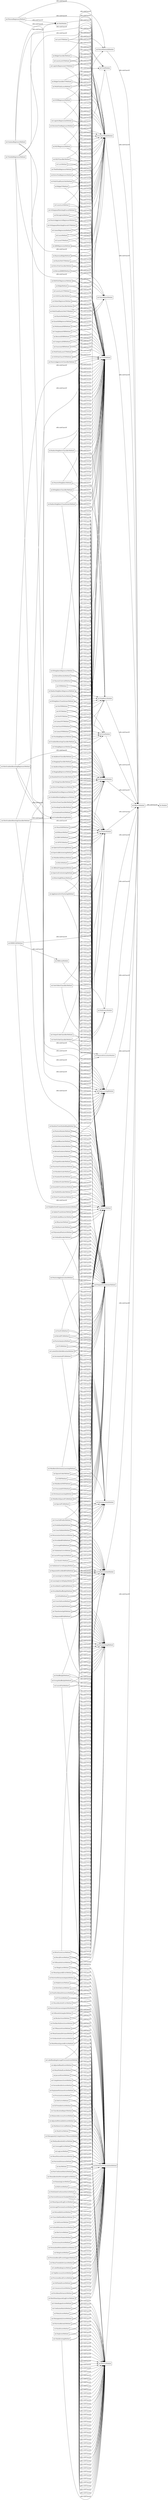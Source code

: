 digraph ar2dtool_diagram { 
rankdir=LR;
size="1000"
node [shape = rectangle, color="black"]; "ml:GroupKFoldMethod" "ml:LarsCVMethod" "ml:MultinomialNBMethod" "ml:PCAMethod" "ml:RandomTreesEmbeddingMethod" "ml:MLPClassifierMethod" "ml:DictionaryLearningMethod" "ml:OPTICSMethod" "ml:GammaRegressorMethod" "ml:RidgeClassifierMethod" "ml:LabelBinarizerMethod" "ml:SVRMethod" "ml:RootMeanSquaredErrorMethod" "ml:AucMethod" "ml:GradientBoostingModule" "ml:CheckScoringMethod" "ml:KBinsDiscretizerMethod" "ml:LabelRankingAveragePrecisionScoreMethod" "ml:KernelCentererMethod" "ml:ConfusionMatrixMethod" "ml:D2TweedieScoreMethod" "ml:LinearSVCMethod" "ml:NaiveBayesModule" "ml:ExtraTreeRegressorMethod" "ml:ClassificationReportMethod" "ml:PermutationTestScoreMethod" "ml:AccuracyScoreMethod" "ml:SpectralClusteringMethod" "ml:LassoLarsICMethod" "ml:TopKAccuracyScoreMethod" "ml:NanEuclideanDistancesMethod" "ml:BirchMethod" "ml:LogisticRegressionCVMethod" "ml:RidgeClassifierCVMethod" "ml:HdbscanModule" "ml:LinearModelModule" "ml:ValidationCurveDisplayMethod" "ml:MeanAbsoluteErrorMethod" "ml:MultiTaskLassoMethod" "ml:ComplementNBMethod" "ml:SGDRegressorMethod" "ml:VotingClassifierMethod" "ml:RepeatedStratifiedKFoldMethod" "ml:MeanSquaredLogErrorMethod" "ml:GlmModule" "ml:F1ScoreMethod" "ml:AdjustedMutualInfoScoreMethod" "ml:NormalizerMethod" "ml:GradientBoostingClassifierMethod" "ml:LogisticRegressionMethod" "ml:HammingLossMethod" "ml:ConsensusScoreMethod" "ml:LarsMethod" "ml:GradientBoostingRegressorMethod" "ml:FeatureExtractionModule" "ml:EnsembleModule" "ml:ExtraTreeClassifierMethod" "ml:TheilSenRegressorMethod" "ml:MultiTaskElasticNetMethod" "ml:RecallScoreMethod" "ml:KernelDensityMethod" "ml:DBSCANMethod" "ml:JaccardScoreMethod" "ml:NearestCentroidMethod" "ml:DecisionTreeClassifierMethod" "ml:SpectralBiclusteringMethod" "ml:RidgeCVMethod" "ml:ExplainedVarianceScoreMethod" "ml:KNeighborsTransformerMethod" "ml:RandScoreMethod" "ml:MLPRegressorMethod" "ml:LocalOutlierFactorMethod" "ml:NearestNeighborsMethod" "ml:TargetEncoderMethod" "ml:ClassLikelihoodRatiosMethod" "ml:R2ScoreMethod" "ml:BaggingClassifierMethod" "ml:RadiusNeighborsTransformerMethod" "ml:NuSVCMethod" "ml:BernoulliNBMethod" "ml:LassoLarsMethod" "ml:PreprocessingModule" "ml:AffinityPropagationMethod" "ml:ClusterModule" "ml:PairwiseKernelsMethod" "ml:FunctionTransformerMethod" "ml:DecisionTreeRegressorMethod" "ml:RandomForestRegressorMethod" "ml:ExtraTreesClassifierMethod" "ml:MaxAbsScalerMethod" "ml:OrthogonalMatchingPursuitMethod" "ml:IsolationForestMethod" "ml:MiniBatchSparsePCAMethod" "ml:MiniBatchDictionaryLearningMethod" "ml:TrainTestSplitMethod" "ml:PerceptronMethod" "ml:PassiveAggressiveRegressorMethod" "ml:SklearnModule" "ml:SpectralCoclusteringMethod" "ml:StandardScalerMethod" "ml:VMeasureScoreMethod" "ml:OrthogonalMatchingPursuitCVMethod" "ml:NuSVRMethod" "ml:SilhouetteSamplesMethod" "ml:LinearRegressionMethod" "ml:StackingRegressorMethod" "ml:TruncatedSVDMethod" "ml:RadiusNeighborsClassifierMethod" "ml:OneVsRestClassifierMethod" "ml:KNeighborsClassifierMethod" "ml:MultilabelConfusionMatrixMethod" "ml:ExtraTreesRegressorMethod" "ml:LassoMethod" "ml:KNeighborsRegressorMethod" "ml:VotingRegressorMethod" "ml:LassoCVMethod" "ml:BaggingRegressorMethod" "ml:SVCMethod" "ml:NeighborsModule" "ml:NeuralNetworkModule" "ml:MeanGammaDevianceMethod" "ml:BalancedAccuracyScoreMethod" "ml:CrossValScoreMethod" "ml:PredefinedSplitMethod" "ml:MiniBatchKMeansMethod" "ml:ModelSelectionModule" "ml:DaviesBouldinScoreMethod" "ml:ShuffleSplitMethod" "ml:ARDRegressionMethod" "ml:KFoldMethod" "ml:BayesianRidgeMethod" "ml:FeatureHasherMethod" "ml:TweedieRegressorMethod" "ml:PairwiseDistancesMethod" "ml:GetScorerMethod" "ml:PrecisionRecallCurveMethod" "ml:RobustScalerMethod" "ml:HomogeneityScoreMethod" "ml:BrierScoreLossMethod" "ml:HistGradientBoostingClassifierMethod" "ml:HistGradientBoostingRegressorMethod" "ml:MiniBatchNMFMethod" "ml:RadiusNeighborsRegressorMethod" "ml:MeanShiftMethod" "ml:IncrementalPCAMethod" "ml:CrossValPredictMethod" "ml:MatthewsCorrcoefMethod" "ml:OutputCodeClassifierMethod" "ml:KernelPCAMethod" "ml:CalinskiHarabaszScoreMethod" "ml:MakeScorerMethod" "ml:CategoricalNBMethod" "ml:ElasticNetCVMethod" "ml:RocAucScoreMethod" "ml:QuantileTransformerMethod" "ml:PrecisionScoreMethod" "ml:BisectingKMeansMethod" "ml:HingeLossMethod" "ml:FowlkesMallowsScoreMethod" "ml:DetCurveMethod" "ml:GetScorerNamesMethod" "ml:CohenKappaScoreMethod" "ml:OneHotEncoderMethod" "ml:StratifiedShuffleSplitMethod" "ml:TreeModule" "ml:PairwiseDistancesArgminMinMethod" "ml:SparsePCAMethod" "ml:NormalizedMutualInfoScoreMethod" "ml:CrossValidateMethod" "ml:CoverageErrorMethod" "ml:SvmModule" "ml:PowerTransformerMethod" "ml:SplineTransformerMethod" "ml:PairConfusionMatrixMethod" "ml:StratifiedGroupKFoldMethod" "ml:MeanSquaredErrorMethod" "ml:LearningCurveMethod" "ml:MutualInfoScoreMethod" "ml:GroupShuffleSplitMethod" "ml:SilhouetteScoreMethod" "ml:DictVectorizerMethod" "ml:RepeatedKFoldMethod" "ml:MultiLabelBinarizerMethod" "ml:LeavePGroupsOutMethod" "ml:HomogeneityCompletenessVMeasureMethod" "ml:RocCurveMethod" "ml:RANSACRegressorMethod" "ml:MeanAbsolutePercentageErrorMethod" "ml:LinearSVRMethod" "ml:AdaBoostClassifierMethod" "ml:NdcgScoreMethod" "ml:RidgeMethod" "ml:LassoLarsCVMethod" "ml:NMFMethod" "ml:StackingClassifierMethod" "ml:PoissonRegressorMethod" "ml:GaussianNBMethod" "ml:KMeansMethod" "ml:D2AbsoluteErrorScoreMethod" "ml:StratifiedKFoldMethod" "ml:SGDClassifierMethod" "ml:PrecisionRecallFscoreSupportMethod" "ml:BinarizerMethod" "ml:HuberRegressorMethod" "ml:MaxErrorMethod" "ml:ZeroOneLossMethod" "ml:PairwiseDistancesChunkedMethod" "ml:MinMaxScalerMethod" "ml:LearningCurveDisplayMethod" "ml:PairwiseDistancesArgminMethod" "ml:MetricsModule" "ml:CompletenessScoreMethod" "ml:AgglomerativeClusteringMethod" "ml:LabelRankingLossMethod" "ml:MultiTaskElasticNetCVMethod" "ml:LeavePOutMethod" "ml:LogLossMethod" "ml:AdjustedRandScoreMethod" "ml:OneVsOneClassifierMethod" "ml:MeanPoissonDevianceMethod" "ml:OneClassSVMMethod" "ml:RootMeanSquaredLogErrorMethod" "ml:MeanTweedieDevianceMethod" "ml:PolynomialFeaturesMethod" "ml:D2PinballScoreMethod" "ml:FbetaScoreMethod" "ml:ElasticNetMethod" "ml:RandomForestClassifierMethod" "ml:SparseCoderMethod" "ml:QuantileRegressorMethod" "ml:HDBSCANMethod" "ml:FastICAMethod" "ml:AdaBoostRegressorMethod" "ml:NeighborhoodComponentsAnalysisMethod" "ml:FeatureAgglomerationMethod" "ml:LatentDirichletAllocationMethod" "ml:DcgScoreMethod" "ml:EuclideanDistancesMethod" "ml:AveragePrecisionScoreMethod" "ml:TimeSeriesSplitMethod" "ml:OrdinalEncoderMethod" "ml:ValidationCurveMethod" "ml:MedianAbsoluteErrorMethod" "ml:MultiTaskLassoCVMethod" "ml:CheckCvMethod" "ml:DecompositionModule" "ml:MeanPinballLossMethod" "ml:SGDOneClassSVMMethod" "ml:FactorAnalysisMethod" "ml:MulticlassModule" "ml:BernoulliRBMMethod" "ml:PassiveAggressiveClassifierMethod" ; /*classes style*/
	"ml:KNeighborsClassifierMethod" -> "ml:TrainMethod" [ label = "rdfs:subClassOf" ];
	"ml:KNeighborsClassifierMethod" -> "ml:NeighborsModule" [ label = "rdfs:subClassOf" ];
	"ml:KNeighborsClassifierMethod" -> "ds:AtomicMethod" [ label = "rdfs:subClassOf" ];
	"ml:ClassLikelihoodRatiosMethod" -> "ml:PerformanceCalculationMethod" [ label = "rdfs:subClassOf" ];
	"ml:ClassLikelihoodRatiosMethod" -> "ml:MetricsModule" [ label = "rdfs:subClassOf" ];
	"ml:ClassLikelihoodRatiosMethod" -> "ds:AtomicMethod" [ label = "rdfs:subClassOf" ];
	"ml:RandomForestClassifierMethod" -> "ml:TrainMethod" [ label = "rdfs:subClassOf" ];
	"ml:RandomForestClassifierMethod" -> "ml:EnsembleModule" [ label = "rdfs:subClassOf" ];
	"ml:RandomForestClassifierMethod" -> "ds:AtomicMethod" [ label = "rdfs:subClassOf" ];
	"ml:StandardScalerMethod" -> "ml:PreprocessingModule" [ label = "rdfs:subClassOf" ];
	"ml:StandardScalerMethod" -> "ml:PrepareTransformerMethod" [ label = "rdfs:subClassOf" ];
	"ml:StandardScalerMethod" -> "ds:AtomicMethod" [ label = "rdfs:subClassOf" ];
	"ml:BinarizerMethod" -> "ml:PreprocessingModule" [ label = "rdfs:subClassOf" ];
	"ml:BinarizerMethod" -> "ml:PrepareTransformerMethod" [ label = "rdfs:subClassOf" ];
	"ml:BinarizerMethod" -> "ds:AtomicMethod" [ label = "rdfs:subClassOf" ];
	"ml:KMeansMethod" -> "ml:TrainMethod" [ label = "rdfs:subClassOf" ];
	"ml:KMeansMethod" -> "ml:ClusterModule" [ label = "rdfs:subClassOf" ];
	"ml:KMeansMethod" -> "ds:AtomicMethod" [ label = "rdfs:subClassOf" ];
	"ml:ClusterModule" -> "ml:SklearnModule" [ label = "rdfs:subClassOf" ];
	"ml:KernelDensityMethod" -> "ml:TrainMethod" [ label = "rdfs:subClassOf" ];
	"ml:KernelDensityMethod" -> "ml:NeighborsModule" [ label = "rdfs:subClassOf" ];
	"ml:KernelDensityMethod" -> "ds:AtomicMethod" [ label = "rdfs:subClassOf" ];
	"ml:NearestNeighborsMethod" -> "ml:TrainMethod" [ label = "rdfs:subClassOf" ];
	"ml:NearestNeighborsMethod" -> "ml:NeighborsModule" [ label = "rdfs:subClassOf" ];
	"ml:NearestNeighborsMethod" -> "ds:AtomicMethod" [ label = "rdfs:subClassOf" ];
	"ml:BisectingKMeansMethod" -> "ml:TrainMethod" [ label = "rdfs:subClassOf" ];
	"ml:BisectingKMeansMethod" -> "ml:ClusterModule" [ label = "rdfs:subClassOf" ];
	"ml:BisectingKMeansMethod" -> "ds:AtomicMethod" [ label = "rdfs:subClassOf" ];
	"ml:CrossValPredictMethod" -> "ml:ModelSelectionModule" [ label = "rdfs:subClassOf" ];
	"ml:CrossValPredictMethod" -> "ml:DataSplittingMethod" [ label = "rdfs:subClassOf" ];
	"ml:CrossValPredictMethod" -> "ds:AtomicMethod" [ label = "rdfs:subClassOf" ];
	"ml:LogLossMethod" -> "ml:PerformanceCalculationMethod" [ label = "rdfs:subClassOf" ];
	"ml:LogLossMethod" -> "ml:MetricsModule" [ label = "rdfs:subClassOf" ];
	"ml:LogLossMethod" -> "ds:AtomicMethod" [ label = "rdfs:subClassOf" ];
	"ml:RidgeCVMethod" -> "ml:TrainMethod" [ label = "rdfs:subClassOf" ];
	"ml:RidgeCVMethod" -> "ml:LinearModelModule" [ label = "rdfs:subClassOf" ];
	"ml:RidgeCVMethod" -> "ds:AtomicMethod" [ label = "rdfs:subClassOf" ];
	"ml:FbetaScoreMethod" -> "ml:PerformanceCalculationMethod" [ label = "rdfs:subClassOf" ];
	"ml:FbetaScoreMethod" -> "ml:MetricsModule" [ label = "rdfs:subClassOf" ];
	"ml:FbetaScoreMethod" -> "ds:AtomicMethod" [ label = "rdfs:subClassOf" ];
	"ml:MLPRegressorMethod" -> "ml:TrainMethod" [ label = "rdfs:subClassOf" ];
	"ml:MLPRegressorMethod" -> "ml:NeuralNetworkModule" [ label = "rdfs:subClassOf" ];
	"ml:MLPRegressorMethod" -> "ds:AtomicMethod" [ label = "rdfs:subClassOf" ];
	"ml:PredefinedSplitMethod" -> "ml:ModelSelectionModule" [ label = "rdfs:subClassOf" ];
	"ml:PredefinedSplitMethod" -> "ml:DataSplittingMethod" [ label = "rdfs:subClassOf" ];
	"ml:PredefinedSplitMethod" -> "ds:AtomicMethod" [ label = "rdfs:subClassOf" ];
	"ml:MultiTaskLassoMethod" -> "ml:TrainMethod" [ label = "rdfs:subClassOf" ];
	"ml:MultiTaskLassoMethod" -> "ml:LinearModelModule" [ label = "rdfs:subClassOf" ];
	"ml:MultiTaskLassoMethod" -> "ds:AtomicMethod" [ label = "rdfs:subClassOf" ];
	"ml:MedianAbsoluteErrorMethod" -> "ml:PerformanceCalculationMethod" [ label = "rdfs:subClassOf" ];
	"ml:MedianAbsoluteErrorMethod" -> "ml:MetricsModule" [ label = "rdfs:subClassOf" ];
	"ml:MedianAbsoluteErrorMethod" -> "ds:AtomicMethod" [ label = "rdfs:subClassOf" ];
	"ml:FactorAnalysisMethod" -> "ml:PrepareTransformerMethod" [ label = "rdfs:subClassOf" ];
	"ml:FactorAnalysisMethod" -> "ml:DecompositionModule" [ label = "rdfs:subClassOf" ];
	"ml:FactorAnalysisMethod" -> "ds:AtomicMethod" [ label = "rdfs:subClassOf" ];
	"ml:D2PinballScoreMethod" -> "ml:PerformanceCalculationMethod" [ label = "rdfs:subClassOf" ];
	"ml:D2PinballScoreMethod" -> "ml:MetricsModule" [ label = "rdfs:subClassOf" ];
	"ml:D2PinballScoreMethod" -> "ds:AtomicMethod" [ label = "rdfs:subClassOf" ];
	"ml:NuSVRMethod" -> "ml:TrainMethod" [ label = "rdfs:subClassOf" ];
	"ml:NuSVRMethod" -> "ml:SvmModule" [ label = "rdfs:subClassOf" ];
	"ml:NuSVRMethod" -> "ds:AtomicMethod" [ label = "rdfs:subClassOf" ];
	"ml:StratifiedGroupKFoldMethod" -> "ml:ModelSelectionModule" [ label = "rdfs:subClassOf" ];
	"ml:StratifiedGroupKFoldMethod" -> "ml:DataSplittingMethod" [ label = "rdfs:subClassOf" ];
	"ml:StratifiedGroupKFoldMethod" -> "ds:AtomicMethod" [ label = "rdfs:subClassOf" ];
	"ml:SVCMethod" -> "ml:TrainMethod" [ label = "rdfs:subClassOf" ];
	"ml:SVCMethod" -> "ml:SvmModule" [ label = "rdfs:subClassOf" ];
	"ml:SVCMethod" -> "ds:AtomicMethod" [ label = "rdfs:subClassOf" ];
	"ml:PrecisionRecallFscoreSupportMethod" -> "ml:PerformanceCalculationMethod" [ label = "rdfs:subClassOf" ];
	"ml:PrecisionRecallFscoreSupportMethod" -> "ml:MetricsModule" [ label = "rdfs:subClassOf" ];
	"ml:PrecisionRecallFscoreSupportMethod" -> "ds:AtomicMethod" [ label = "rdfs:subClassOf" ];
	"ml:TopKAccuracyScoreMethod" -> "ml:PerformanceCalculationMethod" [ label = "rdfs:subClassOf" ];
	"ml:TopKAccuracyScoreMethod" -> "ml:MetricsModule" [ label = "rdfs:subClassOf" ];
	"ml:TopKAccuracyScoreMethod" -> "ds:AtomicMethod" [ label = "rdfs:subClassOf" ];
	"ml:StratifiedKFoldMethod" -> "ml:ModelSelectionModule" [ label = "rdfs:subClassOf" ];
	"ml:StratifiedKFoldMethod" -> "ml:DataSplittingMethod" [ label = "rdfs:subClassOf" ];
	"ml:StratifiedKFoldMethod" -> "ds:AtomicMethod" [ label = "rdfs:subClassOf" ];
	"ml:HistGradientBoostingClassifierMethod" -> "ml:TrainMethod" [ label = "rdfs:subClassOf" ];
	"ml:HistGradientBoostingClassifierMethod" -> "ml:GradientBoostingModule" [ label = "rdfs:subClassOf" ];
	"ml:HistGradientBoostingClassifierMethod" -> "ml:EnsembleModule" [ label = "rdfs:subClassOf" ];
	"ml:HistGradientBoostingClassifierMethod" -> "ds:AtomicMethod" [ label = "rdfs:subClassOf" ];
	"ml:LabelBinarizerMethod" -> "ml:PreprocessingModule" [ label = "rdfs:subClassOf" ];
	"ml:LabelBinarizerMethod" -> "ml:PrepareTransformerMethod" [ label = "rdfs:subClassOf" ];
	"ml:LabelBinarizerMethod" -> "ds:AtomicMethod" [ label = "rdfs:subClassOf" ];
	"ml:LassoLarsICMethod" -> "ml:TrainMethod" [ label = "rdfs:subClassOf" ];
	"ml:LassoLarsICMethod" -> "ml:LinearModelModule" [ label = "rdfs:subClassOf" ];
	"ml:LassoLarsICMethod" -> "ds:AtomicMethod" [ label = "rdfs:subClassOf" ];
	"ml:PairwiseDistancesChunkedMethod" -> "ml:PerformanceCalculationMethod" [ label = "rdfs:subClassOf" ];
	"ml:PairwiseDistancesChunkedMethod" -> "ml:MetricsModule" [ label = "rdfs:subClassOf" ];
	"ml:PairwiseDistancesChunkedMethod" -> "ds:AtomicMethod" [ label = "rdfs:subClassOf" ];
	"ml:MaxAbsScalerMethod" -> "ml:PreprocessingModule" [ label = "rdfs:subClassOf" ];
	"ml:MaxAbsScalerMethod" -> "ml:PrepareTransformerMethod" [ label = "rdfs:subClassOf" ];
	"ml:MaxAbsScalerMethod" -> "ds:AtomicMethod" [ label = "rdfs:subClassOf" ];
	"ml:ConfusionMatrixMethod" -> "ml:PerformanceCalculationMethod" [ label = "rdfs:subClassOf" ];
	"ml:ConfusionMatrixMethod" -> "ml:MetricsModule" [ label = "rdfs:subClassOf" ];
	"ml:ConfusionMatrixMethod" -> "ds:AtomicMethod" [ label = "rdfs:subClassOf" ];
	"ml:FunctionTransformerMethod" -> "ml:PreprocessingModule" [ label = "rdfs:subClassOf" ];
	"ml:FunctionTransformerMethod" -> "ml:PrepareTransformerMethod" [ label = "rdfs:subClassOf" ];
	"ml:FunctionTransformerMethod" -> "ds:AtomicMethod" [ label = "rdfs:subClassOf" ];
	"ml:QuantileTransformerMethod" -> "ml:PreprocessingModule" [ label = "rdfs:subClassOf" ];
	"ml:QuantileTransformerMethod" -> "ml:PrepareTransformerMethod" [ label = "rdfs:subClassOf" ];
	"ml:QuantileTransformerMethod" -> "ds:AtomicMethod" [ label = "rdfs:subClassOf" ];
	"ml:CalinskiHarabaszScoreMethod" -> "ml:PerformanceCalculationMethod" [ label = "rdfs:subClassOf" ];
	"ml:CalinskiHarabaszScoreMethod" -> "ml:MetricsModule" [ label = "rdfs:subClassOf" ];
	"ml:CalinskiHarabaszScoreMethod" -> "ds:AtomicMethod" [ label = "rdfs:subClassOf" ];
	"ml:MiniBatchKMeansMethod" -> "ml:TrainMethod" [ label = "rdfs:subClassOf" ];
	"ml:MiniBatchKMeansMethod" -> "ml:ClusterModule" [ label = "rdfs:subClassOf" ];
	"ml:MiniBatchKMeansMethod" -> "ds:AtomicMethod" [ label = "rdfs:subClassOf" ];
	"ml:PassiveAggressiveClassifierMethod" -> "ml:TrainMethod" [ label = "rdfs:subClassOf" ];
	"ml:PassiveAggressiveClassifierMethod" -> "ml:LinearModelModule" [ label = "rdfs:subClassOf" ];
	"ml:PassiveAggressiveClassifierMethod" -> "ds:AtomicMethod" [ label = "rdfs:subClassOf" ];
	"ml:MutualInfoScoreMethod" -> "ml:PerformanceCalculationMethod" [ label = "rdfs:subClassOf" ];
	"ml:MutualInfoScoreMethod" -> "ml:MetricsModule" [ label = "rdfs:subClassOf" ];
	"ml:MutualInfoScoreMethod" -> "ds:AtomicMethod" [ label = "rdfs:subClassOf" ];
	"ml:GradientBoostingModule" -> "ml:EnsembleModule" [ label = "rdfs:subClassOf" ];
	"ml:RootMeanSquaredErrorMethod" -> "ml:PerformanceCalculationMethod" [ label = "rdfs:subClassOf" ];
	"ml:RootMeanSquaredErrorMethod" -> "ml:MetricsModule" [ label = "rdfs:subClassOf" ];
	"ml:RootMeanSquaredErrorMethod" -> "ds:AtomicMethod" [ label = "rdfs:subClassOf" ];
	"ml:SvmModule" -> "ml:SklearnModule" [ label = "rdfs:subClassOf" ];
	"ml:VMeasureScoreMethod" -> "ml:PerformanceCalculationMethod" [ label = "rdfs:subClassOf" ];
	"ml:VMeasureScoreMethod" -> "ml:MetricsModule" [ label = "rdfs:subClassOf" ];
	"ml:VMeasureScoreMethod" -> "ds:AtomicMethod" [ label = "rdfs:subClassOf" ];
	"ml:LassoMethod" -> "ml:TrainMethod" [ label = "rdfs:subClassOf" ];
	"ml:LassoMethod" -> "ml:LinearModelModule" [ label = "rdfs:subClassOf" ];
	"ml:LassoMethod" -> "ds:AtomicMethod" [ label = "rdfs:subClassOf" ];
	"ml:ConsensusScoreMethod" -> "ml:PerformanceCalculationMethod" [ label = "rdfs:subClassOf" ];
	"ml:ConsensusScoreMethod" -> "ml:MetricsModule" [ label = "rdfs:subClassOf" ];
	"ml:ConsensusScoreMethod" -> "ds:AtomicMethod" [ label = "rdfs:subClassOf" ];
	"ml:MultiLabelBinarizerMethod" -> "ml:PreprocessingModule" [ label = "rdfs:subClassOf" ];
	"ml:MultiLabelBinarizerMethod" -> "ml:PrepareTransformerMethod" [ label = "rdfs:subClassOf" ];
	"ml:MultiLabelBinarizerMethod" -> "ds:AtomicMethod" [ label = "rdfs:subClassOf" ];
	"ml:LocalOutlierFactorMethod" -> "ml:TrainMethod" [ label = "rdfs:subClassOf" ];
	"ml:LocalOutlierFactorMethod" -> "ml:NeighborsModule" [ label = "rdfs:subClassOf" ];
	"ml:LocalOutlierFactorMethod" -> "ds:AtomicMethod" [ label = "rdfs:subClassOf" ];
	"ml:IsolationForestMethod" -> "ml:TrainMethod" [ label = "rdfs:subClassOf" ];
	"ml:IsolationForestMethod" -> "ml:EnsembleModule" [ label = "rdfs:subClassOf" ];
	"ml:IsolationForestMethod" -> "ds:AtomicMethod" [ label = "rdfs:subClassOf" ];
	"ml:OneClassSVMMethod" -> "ml:TrainMethod" [ label = "rdfs:subClassOf" ];
	"ml:OneClassSVMMethod" -> "ml:SvmModule" [ label = "rdfs:subClassOf" ];
	"ml:OneClassSVMMethod" -> "ds:AtomicMethod" [ label = "rdfs:subClassOf" ];
	"ml:HomogeneityScoreMethod" -> "ml:PerformanceCalculationMethod" [ label = "rdfs:subClassOf" ];
	"ml:HomogeneityScoreMethod" -> "ml:MetricsModule" [ label = "rdfs:subClassOf" ];
	"ml:HomogeneityScoreMethod" -> "ds:AtomicMethod" [ label = "rdfs:subClassOf" ];
	"ml:RadiusNeighborsClassifierMethod" -> "ml:TrainMethod" [ label = "rdfs:subClassOf" ];
	"ml:RadiusNeighborsClassifierMethod" -> "ml:NeighborsModule" [ label = "rdfs:subClassOf" ];
	"ml:RadiusNeighborsClassifierMethod" -> "ds:AtomicMethod" [ label = "rdfs:subClassOf" ];
	"ml:AdaBoostClassifierMethod" -> "ml:TrainMethod" [ label = "rdfs:subClassOf" ];
	"ml:AdaBoostClassifierMethod" -> "ml:EnsembleModule" [ label = "rdfs:subClassOf" ];
	"ml:AdaBoostClassifierMethod" -> "ds:AtomicMethod" [ label = "rdfs:subClassOf" ];
	"ml:OneVsOneClassifierMethod" -> "ml:TrainMethod" [ label = "rdfs:subClassOf" ];
	"ml:OneVsOneClassifierMethod" -> "ml:MulticlassModule" [ label = "rdfs:subClassOf" ];
	"ml:OneVsOneClassifierMethod" -> "ds:AtomicMethod" [ label = "rdfs:subClassOf" ];
	"ml:PCAMethod" -> "ml:PrepareTransformerMethod" [ label = "rdfs:subClassOf" ];
	"ml:PCAMethod" -> "ml:DecompositionModule" [ label = "rdfs:subClassOf" ];
	"ml:PCAMethod" -> "ds:AtomicMethod" [ label = "rdfs:subClassOf" ];
	"ml:SilhouetteSamplesMethod" -> "ml:PerformanceCalculationMethod" [ label = "rdfs:subClassOf" ];
	"ml:SilhouetteSamplesMethod" -> "ml:MetricsModule" [ label = "rdfs:subClassOf" ];
	"ml:SilhouetteSamplesMethod" -> "ds:AtomicMethod" [ label = "rdfs:subClassOf" ];
	"ml:ExtraTreeRegressorMethod" -> "ml:TreeModule" [ label = "rdfs:subClassOf" ];
	"ml:ExtraTreeRegressorMethod" -> "ml:TrainMethod" [ label = "rdfs:subClassOf" ];
	"ml:ExtraTreeRegressorMethod" -> "ds:AtomicMethod" [ label = "rdfs:subClassOf" ];
	"ml:NeuralNetworkModule" -> "ml:SklearnModule" [ label = "rdfs:subClassOf" ];
	"ml:MultinomialNBMethod" -> "ml:TrainMethod" [ label = "rdfs:subClassOf" ];
	"ml:MultinomialNBMethod" -> "ml:NaiveBayesModule" [ label = "rdfs:subClassOf" ];
	"ml:MultinomialNBMethod" -> "ds:AtomicMethod" [ label = "rdfs:subClassOf" ];
	"ml:BaggingRegressorMethod" -> "ml:TrainMethod" [ label = "rdfs:subClassOf" ];
	"ml:BaggingRegressorMethod" -> "ml:EnsembleModule" [ label = "rdfs:subClassOf" ];
	"ml:BaggingRegressorMethod" -> "ds:AtomicMethod" [ label = "rdfs:subClassOf" ];
	"ml:ElasticNetCVMethod" -> "ml:TrainMethod" [ label = "rdfs:subClassOf" ];
	"ml:ElasticNetCVMethod" -> "ml:LinearModelModule" [ label = "rdfs:subClassOf" ];
	"ml:ElasticNetCVMethod" -> "ds:AtomicMethod" [ label = "rdfs:subClassOf" ];
	"ml:KFoldMethod" -> "ml:ModelSelectionModule" [ label = "rdfs:subClassOf" ];
	"ml:KFoldMethod" -> "ml:DataSplittingMethod" [ label = "rdfs:subClassOf" ];
	"ml:KFoldMethod" -> "ds:AtomicMethod" [ label = "rdfs:subClassOf" ];
	"ml:StackingRegressorMethod" -> "ml:TrainMethod" [ label = "rdfs:subClassOf" ];
	"ml:StackingRegressorMethod" -> "ml:EnsembleModule" [ label = "rdfs:subClassOf" ];
	"ml:StackingRegressorMethod" -> "ds:AtomicMethod" [ label = "rdfs:subClassOf" ];
	"ml:MakeScorerMethod" -> "ml:PerformanceCalculationMethod" [ label = "rdfs:subClassOf" ];
	"ml:MakeScorerMethod" -> "ml:MetricsModule" [ label = "rdfs:subClassOf" ];
	"ml:MakeScorerMethod" -> "ds:AtomicMethod" [ label = "rdfs:subClassOf" ];
	"ml:IncrementalPCAMethod" -> "ml:PrepareTransformerMethod" [ label = "rdfs:subClassOf" ];
	"ml:IncrementalPCAMethod" -> "ml:DecompositionModule" [ label = "rdfs:subClassOf" ];
	"ml:IncrementalPCAMethod" -> "ds:AtomicMethod" [ label = "rdfs:subClassOf" ];
	"ml:BayesianRidgeMethod" -> "ml:TrainMethod" [ label = "rdfs:subClassOf" ];
	"ml:BayesianRidgeMethod" -> "ml:LinearModelModule" [ label = "rdfs:subClassOf" ];
	"ml:BayesianRidgeMethod" -> "ds:AtomicMethod" [ label = "rdfs:subClassOf" ];
	"ml:LinearSVCMethod" -> "ml:TrainMethod" [ label = "rdfs:subClassOf" ];
	"ml:LinearSVCMethod" -> "ml:SvmModule" [ label = "rdfs:subClassOf" ];
	"ml:LinearSVCMethod" -> "ds:AtomicMethod" [ label = "rdfs:subClassOf" ];
	"ml:PairwiseDistancesArgminMethod" -> "ml:PerformanceCalculationMethod" [ label = "rdfs:subClassOf" ];
	"ml:PairwiseDistancesArgminMethod" -> "ml:MetricsModule" [ label = "rdfs:subClassOf" ];
	"ml:PairwiseDistancesArgminMethod" -> "ds:AtomicMethod" [ label = "rdfs:subClassOf" ];
	"ml:KNeighborsRegressorMethod" -> "ml:TrainMethod" [ label = "rdfs:subClassOf" ];
	"ml:KNeighborsRegressorMethod" -> "ml:NeighborsModule" [ label = "rdfs:subClassOf" ];
	"ml:KNeighborsRegressorMethod" -> "ds:AtomicMethod" [ label = "rdfs:subClassOf" ];
	"ml:RadiusNeighborsRegressorMethod" -> "ml:TrainMethod" [ label = "rdfs:subClassOf" ];
	"ml:RadiusNeighborsRegressorMethod" -> "ml:NeighborsModule" [ label = "rdfs:subClassOf" ];
	"ml:RadiusNeighborsRegressorMethod" -> "ds:AtomicMethod" [ label = "rdfs:subClassOf" ];
	"ml:AffinityPropagationMethod" -> "ml:TrainMethod" [ label = "rdfs:subClassOf" ];
	"ml:AffinityPropagationMethod" -> "ml:ClusterModule" [ label = "rdfs:subClassOf" ];
	"ml:AffinityPropagationMethod" -> "ds:AtomicMethod" [ label = "rdfs:subClassOf" ];
	"ml:TweedieRegressorMethod" -> "ml:TrainMethod" [ label = "rdfs:subClassOf" ];
	"ml:TweedieRegressorMethod" -> "ml:LinearModelModule" [ label = "rdfs:subClassOf" ];
	"ml:TweedieRegressorMethod" -> "ml:GlmModule" [ label = "rdfs:subClassOf" ];
	"ml:TweedieRegressorMethod" -> "ds:AtomicMethod" [ label = "rdfs:subClassOf" ];
	"ml:MultiTaskLassoCVMethod" -> "ml:TrainMethod" [ label = "rdfs:subClassOf" ];
	"ml:MultiTaskLassoCVMethod" -> "ml:LinearModelModule" [ label = "rdfs:subClassOf" ];
	"ml:MultiTaskLassoCVMethod" -> "ds:AtomicMethod" [ label = "rdfs:subClassOf" ];
	"ml:RandomTreesEmbeddingMethod" -> "ml:PrepareTransformerMethod" [ label = "rdfs:subClassOf" ];
	"ml:RandomTreesEmbeddingMethod" -> "ml:EnsembleModule" [ label = "rdfs:subClassOf" ];
	"ml:RandomTreesEmbeddingMethod" -> "ds:AtomicMethod" [ label = "rdfs:subClassOf" ];
	"ml:FeatureAgglomerationMethod" -> "ml:PrepareTransformerMethod" [ label = "rdfs:subClassOf" ];
	"ml:FeatureAgglomerationMethod" -> "ml:ClusterModule" [ label = "rdfs:subClassOf" ];
	"ml:FeatureAgglomerationMethod" -> "ds:AtomicMethod" [ label = "rdfs:subClassOf" ];
	"ml:PairwiseKernelsMethod" -> "ml:PerformanceCalculationMethod" [ label = "rdfs:subClassOf" ];
	"ml:PairwiseKernelsMethod" -> "ml:MetricsModule" [ label = "rdfs:subClassOf" ];
	"ml:PairwiseKernelsMethod" -> "ds:AtomicMethod" [ label = "rdfs:subClassOf" ];
	"ml:GroupShuffleSplitMethod" -> "ml:ModelSelectionModule" [ label = "rdfs:subClassOf" ];
	"ml:GroupShuffleSplitMethod" -> "ml:DataSplittingMethod" [ label = "rdfs:subClassOf" ];
	"ml:GroupShuffleSplitMethod" -> "ds:AtomicMethod" [ label = "rdfs:subClassOf" ];
	"ml:KBinsDiscretizerMethod" -> "ml:PreprocessingModule" [ label = "rdfs:subClassOf" ];
	"ml:KBinsDiscretizerMethod" -> "ml:PrepareTransformerMethod" [ label = "rdfs:subClassOf" ];
	"ml:KBinsDiscretizerMethod" -> "ds:AtomicMethod" [ label = "rdfs:subClassOf" ];
	"ml:RepeatedStratifiedKFoldMethod" -> "ml:ModelSelectionModule" [ label = "rdfs:subClassOf" ];
	"ml:RepeatedStratifiedKFoldMethod" -> "ml:DataSplittingMethod" [ label = "rdfs:subClassOf" ];
	"ml:RepeatedStratifiedKFoldMethod" -> "ds:AtomicMethod" [ label = "rdfs:subClassOf" ];
	"ml:NeighborhoodComponentsAnalysisMethod" -> "ml:PrepareTransformerMethod" [ label = "rdfs:subClassOf" ];
	"ml:NeighborhoodComponentsAnalysisMethod" -> "ml:NeighborsModule" [ label = "rdfs:subClassOf" ];
	"ml:NeighborhoodComponentsAnalysisMethod" -> "ds:AtomicMethod" [ label = "rdfs:subClassOf" ];
	"ml:PairwiseDistancesMethod" -> "ml:PerformanceCalculationMethod" [ label = "rdfs:subClassOf" ];
	"ml:PairwiseDistancesMethod" -> "ml:MetricsModule" [ label = "rdfs:subClassOf" ];
	"ml:PairwiseDistancesMethod" -> "ds:AtomicMethod" [ label = "rdfs:subClassOf" ];
	"ml:LarsMethod" -> "ml:TrainMethod" [ label = "rdfs:subClassOf" ];
	"ml:LarsMethod" -> "ml:LinearModelModule" [ label = "rdfs:subClassOf" ];
	"ml:LarsMethod" -> "ds:AtomicMethod" [ label = "rdfs:subClassOf" ];
	"ml:ShuffleSplitMethod" -> "ml:ModelSelectionModule" [ label = "rdfs:subClassOf" ];
	"ml:ShuffleSplitMethod" -> "ml:DataSplittingMethod" [ label = "rdfs:subClassOf" ];
	"ml:ShuffleSplitMethod" -> "ds:AtomicMethod" [ label = "rdfs:subClassOf" ];
	"ml:SpectralClusteringMethod" -> "ml:TrainMethod" [ label = "rdfs:subClassOf" ];
	"ml:SpectralClusteringMethod" -> "ml:ClusterModule" [ label = "rdfs:subClassOf" ];
	"ml:SpectralClusteringMethod" -> "ds:AtomicMethod" [ label = "rdfs:subClassOf" ];
	"ml:ExtraTreesRegressorMethod" -> "ml:TrainMethod" [ label = "rdfs:subClassOf" ];
	"ml:ExtraTreesRegressorMethod" -> "ml:EnsembleModule" [ label = "rdfs:subClassOf" ];
	"ml:ExtraTreesRegressorMethod" -> "ds:AtomicMethod" [ label = "rdfs:subClassOf" ];
	"ml:SGDRegressorMethod" -> "ml:TrainMethod" [ label = "rdfs:subClassOf" ];
	"ml:SGDRegressorMethod" -> "ml:LinearModelModule" [ label = "rdfs:subClassOf" ];
	"ml:SGDRegressorMethod" -> "ds:AtomicMethod" [ label = "rdfs:subClassOf" ];
	"ml:MatthewsCorrcoefMethod" -> "ml:PerformanceCalculationMethod" [ label = "rdfs:subClassOf" ];
	"ml:MatthewsCorrcoefMethod" -> "ml:MetricsModule" [ label = "rdfs:subClassOf" ];
	"ml:MatthewsCorrcoefMethod" -> "ds:AtomicMethod" [ label = "rdfs:subClassOf" ];
	"ml:LarsCVMethod" -> "ml:TrainMethod" [ label = "rdfs:subClassOf" ];
	"ml:LarsCVMethod" -> "ml:LinearModelModule" [ label = "rdfs:subClassOf" ];
	"ml:LarsCVMethod" -> "ds:AtomicMethod" [ label = "rdfs:subClassOf" ];
	"ml:NaiveBayesModule" -> "ml:SklearnModule" [ label = "rdfs:subClassOf" ];
	"ml:LogisticRegressionMethod" -> "ml:TrainMethod" [ label = "rdfs:subClassOf" ];
	"ml:LogisticRegressionMethod" -> "ml:LinearModelModule" [ label = "rdfs:subClassOf" ];
	"ml:LogisticRegressionMethod" -> "ds:AtomicMethod" [ label = "rdfs:subClassOf" ];
	"ml:HammingLossMethod" -> "ml:PerformanceCalculationMethod" [ label = "rdfs:subClassOf" ];
	"ml:HammingLossMethod" -> "ml:MetricsModule" [ label = "rdfs:subClassOf" ];
	"ml:HammingLossMethod" -> "ds:AtomicMethod" [ label = "rdfs:subClassOf" ];
	"ml:SklearnModule" -> "ds:Module" [ label = "rdfs:subClassOf" ];
	"ml:GlmModule" -> "ml:LinearModelModule" [ label = "rdfs:subClassOf" ];
	"ml:TargetEncoderMethod" -> "ml:PreprocessingModule" [ label = "rdfs:subClassOf" ];
	"ml:TargetEncoderMethod" -> "ml:PrepareTransformerMethod" [ label = "rdfs:subClassOf" ];
	"ml:TargetEncoderMethod" -> "ds:AtomicMethod" [ label = "rdfs:subClassOf" ];
	"ml:PolynomialFeaturesMethod" -> "ml:PreprocessingModule" [ label = "rdfs:subClassOf" ];
	"ml:PolynomialFeaturesMethod" -> "ml:PrepareTransformerMethod" [ label = "rdfs:subClassOf" ];
	"ml:PolynomialFeaturesMethod" -> "ds:AtomicMethod" [ label = "rdfs:subClassOf" ];
	"ml:BirchMethod" -> "ml:TrainMethod" [ label = "rdfs:subClassOf" ];
	"ml:BirchMethod" -> "ml:ClusterModule" [ label = "rdfs:subClassOf" ];
	"ml:BirchMethod" -> "ds:AtomicMethod" [ label = "rdfs:subClassOf" ];
	"ml:HingeLossMethod" -> "ml:PerformanceCalculationMethod" [ label = "rdfs:subClassOf" ];
	"ml:HingeLossMethod" -> "ml:MetricsModule" [ label = "rdfs:subClassOf" ];
	"ml:HingeLossMethod" -> "ds:AtomicMethod" [ label = "rdfs:subClassOf" ];
	"ml:LatentDirichletAllocationMethod" -> "ml:PrepareTransformerMethod" [ label = "rdfs:subClassOf" ];
	"ml:LatentDirichletAllocationMethod" -> "ml:DecompositionModule" [ label = "rdfs:subClassOf" ];
	"ml:LatentDirichletAllocationMethod" -> "ds:AtomicMethod" [ label = "rdfs:subClassOf" ];
	"ml:CompletenessScoreMethod" -> "ml:PerformanceCalculationMethod" [ label = "rdfs:subClassOf" ];
	"ml:CompletenessScoreMethod" -> "ml:MetricsModule" [ label = "rdfs:subClassOf" ];
	"ml:CompletenessScoreMethod" -> "ds:AtomicMethod" [ label = "rdfs:subClassOf" ];
	"ml:OrthogonalMatchingPursuitCVMethod" -> "ml:TrainMethod" [ label = "rdfs:subClassOf" ];
	"ml:OrthogonalMatchingPursuitCVMethod" -> "ml:LinearModelModule" [ label = "rdfs:subClassOf" ];
	"ml:OrthogonalMatchingPursuitCVMethod" -> "ds:AtomicMethod" [ label = "rdfs:subClassOf" ];
	"ml:NormalizedMutualInfoScoreMethod" -> "ml:PerformanceCalculationMethod" [ label = "rdfs:subClassOf" ];
	"ml:NormalizedMutualInfoScoreMethod" -> "ml:MetricsModule" [ label = "rdfs:subClassOf" ];
	"ml:NormalizedMutualInfoScoreMethod" -> "ds:AtomicMethod" [ label = "rdfs:subClassOf" ];
	"ml:BalancedAccuracyScoreMethod" -> "ml:PerformanceCalculationMethod" [ label = "rdfs:subClassOf" ];
	"ml:BalancedAccuracyScoreMethod" -> "ml:MetricsModule" [ label = "rdfs:subClassOf" ];
	"ml:BalancedAccuracyScoreMethod" -> "ds:AtomicMethod" [ label = "rdfs:subClassOf" ];
	"ml:AucMethod" -> "ml:PerformanceCalculationMethod" [ label = "rdfs:subClassOf" ];
	"ml:AucMethod" -> "ml:MetricsModule" [ label = "rdfs:subClassOf" ];
	"ml:AucMethod" -> "ds:AtomicMethod" [ label = "rdfs:subClassOf" ];
	"ml:ExplainedVarianceScoreMethod" -> "ml:PerformanceCalculationMethod" [ label = "rdfs:subClassOf" ];
	"ml:ExplainedVarianceScoreMethod" -> "ml:MetricsModule" [ label = "rdfs:subClassOf" ];
	"ml:ExplainedVarianceScoreMethod" -> "ds:AtomicMethod" [ label = "rdfs:subClassOf" ];
	"ml:DetCurveMethod" -> "ml:PerformanceCalculationMethod" [ label = "rdfs:subClassOf" ];
	"ml:DetCurveMethod" -> "ml:MetricsModule" [ label = "rdfs:subClassOf" ];
	"ml:DetCurveMethod" -> "ds:AtomicMethod" [ label = "rdfs:subClassOf" ];
	"ml:F1ScoreMethod" -> "ml:PerformanceCalculationMethod" [ label = "rdfs:subClassOf" ];
	"ml:F1ScoreMethod" -> "ml:MetricsModule" [ label = "rdfs:subClassOf" ];
	"ml:F1ScoreMethod" -> "ds:AtomicMethod" [ label = "rdfs:subClassOf" ];
	"ml:LearningCurveMethod" -> "ml:ModelSelectionModule" [ label = "rdfs:subClassOf" ];
	"ml:LearningCurveMethod" -> "ml:DataSplittingMethod" [ label = "rdfs:subClassOf" ];
	"ml:LearningCurveMethod" -> "ds:AtomicMethod" [ label = "rdfs:subClassOf" ];
	"ml:LearningCurveDisplayMethod" -> "ml:ModelSelectionModule" [ label = "rdfs:subClassOf" ];
	"ml:LearningCurveDisplayMethod" -> "ml:DataSplittingMethod" [ label = "rdfs:subClassOf" ];
	"ml:LearningCurveDisplayMethod" -> "ds:AtomicMethod" [ label = "rdfs:subClassOf" ];
	"ml:MultiTaskElasticNetCVMethod" -> "ml:TrainMethod" [ label = "rdfs:subClassOf" ];
	"ml:MultiTaskElasticNetCVMethod" -> "ml:LinearModelModule" [ label = "rdfs:subClassOf" ];
	"ml:MultiTaskElasticNetCVMethod" -> "ds:AtomicMethod" [ label = "rdfs:subClassOf" ];
	"ml:MeanSquaredErrorMethod" -> "ml:PerformanceCalculationMethod" [ label = "rdfs:subClassOf" ];
	"ml:MeanSquaredErrorMethod" -> "ml:MetricsModule" [ label = "rdfs:subClassOf" ];
	"ml:MeanSquaredErrorMethod" -> "ds:AtomicMethod" [ label = "rdfs:subClassOf" ];
	"ml:MeanPinballLossMethod" -> "ml:PerformanceCalculationMethod" [ label = "rdfs:subClassOf" ];
	"ml:MeanPinballLossMethod" -> "ml:MetricsModule" [ label = "rdfs:subClassOf" ];
	"ml:MeanPinballLossMethod" -> "ds:AtomicMethod" [ label = "rdfs:subClassOf" ];
	"ml:MinMaxScalerMethod" -> "ml:PreprocessingModule" [ label = "rdfs:subClassOf" ];
	"ml:MinMaxScalerMethod" -> "ml:PrepareTransformerMethod" [ label = "rdfs:subClassOf" ];
	"ml:MinMaxScalerMethod" -> "ds:AtomicMethod" [ label = "rdfs:subClassOf" ];
	"ml:PerceptronMethod" -> "ml:TrainMethod" [ label = "rdfs:subClassOf" ];
	"ml:PerceptronMethod" -> "ml:LinearModelModule" [ label = "rdfs:subClassOf" ];
	"ml:PerceptronMethod" -> "ds:AtomicMethod" [ label = "rdfs:subClassOf" ];
	"ml:LassoLarsMethod" -> "ml:TrainMethod" [ label = "rdfs:subClassOf" ];
	"ml:LassoLarsMethod" -> "ml:LinearModelModule" [ label = "rdfs:subClassOf" ];
	"ml:LassoLarsMethod" -> "ds:AtomicMethod" [ label = "rdfs:subClassOf" ];
	"ml:GaussianNBMethod" -> "ml:TrainMethod" [ label = "rdfs:subClassOf" ];
	"ml:GaussianNBMethod" -> "ml:NaiveBayesModule" [ label = "rdfs:subClassOf" ];
	"ml:GaussianNBMethod" -> "ds:AtomicMethod" [ label = "rdfs:subClassOf" ];
	"ml:DecisionTreeClassifierMethod" -> "ml:TreeModule" [ label = "rdfs:subClassOf" ];
	"ml:DecisionTreeClassifierMethod" -> "ml:TrainMethod" [ label = "rdfs:subClassOf" ];
	"ml:DecisionTreeClassifierMethod" -> "ds:AtomicMethod" [ label = "rdfs:subClassOf" ];
	"ml:ModelSelectionModule" -> "ml:SklearnModule" [ label = "rdfs:subClassOf" ];
	"ml:DaviesBouldinScoreMethod" -> "ml:PerformanceCalculationMethod" [ label = "rdfs:subClassOf" ];
	"ml:DaviesBouldinScoreMethod" -> "ml:MetricsModule" [ label = "rdfs:subClassOf" ];
	"ml:DaviesBouldinScoreMethod" -> "ds:AtomicMethod" [ label = "rdfs:subClassOf" ];
	"ml:FeatureExtractionModule" -> "ml:SklearnModule" [ label = "rdfs:subClassOf" ];
	"ml:LabelRankingAveragePrecisionScoreMethod" -> "ml:PerformanceCalculationMethod" [ label = "rdfs:subClassOf" ];
	"ml:LabelRankingAveragePrecisionScoreMethod" -> "ml:MetricsModule" [ label = "rdfs:subClassOf" ];
	"ml:LabelRankingAveragePrecisionScoreMethod" -> "ds:AtomicMethod" [ label = "rdfs:subClassOf" ];
	"ml:ExtraTreeClassifierMethod" -> "ml:TreeModule" [ label = "rdfs:subClassOf" ];
	"ml:ExtraTreeClassifierMethod" -> "ml:TrainMethod" [ label = "rdfs:subClassOf" ];
	"ml:ExtraTreeClassifierMethod" -> "ds:AtomicMethod" [ label = "rdfs:subClassOf" ];
	"ml:AccuracyScoreMethod" -> "ml:PerformanceCalculationMethod" [ label = "rdfs:subClassOf" ];
	"ml:AccuracyScoreMethod" -> "ml:MetricsModule" [ label = "rdfs:subClassOf" ];
	"ml:AccuracyScoreMethod" -> "ds:AtomicMethod" [ label = "rdfs:subClassOf" ];
	"ml:VotingClassifierMethod" -> "ml:TrainMethod" [ label = "rdfs:subClassOf" ];
	"ml:VotingClassifierMethod" -> "ml:EnsembleModule" [ label = "rdfs:subClassOf" ];
	"ml:VotingClassifierMethod" -> "ds:AtomicMethod" [ label = "rdfs:subClassOf" ];
	"ml:LinearModelModule" -> "ml:SklearnModule" [ label = "rdfs:subClassOf" ];
	"ml:DictVectorizerMethod" -> "ml:PrepareTransformerMethod" [ label = "rdfs:subClassOf" ];
	"ml:DictVectorizerMethod" -> "ml:FeatureExtractionModule" [ label = "rdfs:subClassOf" ];
	"ml:DictVectorizerMethod" -> "ds:AtomicMethod" [ label = "rdfs:subClassOf" ];
	"ml:ExtraTreesClassifierMethod" -> "ml:TrainMethod" [ label = "rdfs:subClassOf" ];
	"ml:ExtraTreesClassifierMethod" -> "ml:EnsembleModule" [ label = "rdfs:subClassOf" ];
	"ml:ExtraTreesClassifierMethod" -> "ds:AtomicMethod" [ label = "rdfs:subClassOf" ];
	"ml:PairConfusionMatrixMethod" -> "ml:PerformanceCalculationMethod" [ label = "rdfs:subClassOf" ];
	"ml:PairConfusionMatrixMethod" -> "ml:MetricsModule" [ label = "rdfs:subClassOf" ];
	"ml:PairConfusionMatrixMethod" -> "ds:AtomicMethod" [ label = "rdfs:subClassOf" ];
	"ml:RidgeClassifierCVMethod" -> "ml:TrainMethod" [ label = "rdfs:subClassOf" ];
	"ml:RidgeClassifierCVMethod" -> "ml:LinearModelModule" [ label = "rdfs:subClassOf" ];
	"ml:RidgeClassifierCVMethod" -> "ds:AtomicMethod" [ label = "rdfs:subClassOf" ];
	"ml:LeavePGroupsOutMethod" -> "ml:ModelSelectionModule" [ label = "rdfs:subClassOf" ];
	"ml:LeavePGroupsOutMethod" -> "ml:DataSplittingMethod" [ label = "rdfs:subClassOf" ];
	"ml:LeavePGroupsOutMethod" -> "ds:AtomicMethod" [ label = "rdfs:subClassOf" ];
	"ml:RocAucScoreMethod" -> "ml:PerformanceCalculationMethod" [ label = "rdfs:subClassOf" ];
	"ml:RocAucScoreMethod" -> "ml:MetricsModule" [ label = "rdfs:subClassOf" ];
	"ml:RocAucScoreMethod" -> "ds:AtomicMethod" [ label = "rdfs:subClassOf" ];
	"ml:ClassificationReportMethod" -> "ml:PerformanceCalculationMethod" [ label = "rdfs:subClassOf" ];
	"ml:ClassificationReportMethod" -> "ml:MetricsModule" [ label = "rdfs:subClassOf" ];
	"ml:ClassificationReportMethod" -> "ds:AtomicMethod" [ label = "rdfs:subClassOf" ];
	"ml:EnsembleModule" -> "ml:SklearnModule" [ label = "rdfs:subClassOf" ];
	"ml:RandScoreMethod" -> "ml:PerformanceCalculationMethod" [ label = "rdfs:subClassOf" ];
	"ml:RandScoreMethod" -> "ml:MetricsModule" [ label = "rdfs:subClassOf" ];
	"ml:RandScoreMethod" -> "ds:AtomicMethod" [ label = "rdfs:subClassOf" ];
	"ml:NdcgScoreMethod" -> "ml:PerformanceCalculationMethod" [ label = "rdfs:subClassOf" ];
	"ml:NdcgScoreMethod" -> "ml:MetricsModule" [ label = "rdfs:subClassOf" ];
	"ml:NdcgScoreMethod" -> "ds:AtomicMethod" [ label = "rdfs:subClassOf" ];
	"ml:SGDClassifierMethod" -> "ml:TrainMethod" [ label = "rdfs:subClassOf" ];
	"ml:SGDClassifierMethod" -> "ml:LinearModelModule" [ label = "rdfs:subClassOf" ];
	"ml:SGDClassifierMethod" -> "ds:AtomicMethod" [ label = "rdfs:subClassOf" ];
	"ml:PassiveAggressiveRegressorMethod" -> "ml:TrainMethod" [ label = "rdfs:subClassOf" ];
	"ml:PassiveAggressiveRegressorMethod" -> "ml:LinearModelModule" [ label = "rdfs:subClassOf" ];
	"ml:PassiveAggressiveRegressorMethod" -> "ds:AtomicMethod" [ label = "rdfs:subClassOf" ];
	"ml:NuSVCMethod" -> "ml:TrainMethod" [ label = "rdfs:subClassOf" ];
	"ml:NuSVCMethod" -> "ml:SvmModule" [ label = "rdfs:subClassOf" ];
	"ml:NuSVCMethod" -> "ds:AtomicMethod" [ label = "rdfs:subClassOf" ];
	"ml:MLPClassifierMethod" -> "ml:TrainMethod" [ label = "rdfs:subClassOf" ];
	"ml:MLPClassifierMethod" -> "ml:NeuralNetworkModule" [ label = "rdfs:subClassOf" ];
	"ml:MLPClassifierMethod" -> "ds:AtomicMethod" [ label = "rdfs:subClassOf" ];
	"ml:BrierScoreLossMethod" -> "ml:PerformanceCalculationMethod" [ label = "rdfs:subClassOf" ];
	"ml:BrierScoreLossMethod" -> "ml:MetricsModule" [ label = "rdfs:subClassOf" ];
	"ml:BrierScoreLossMethod" -> "ds:AtomicMethod" [ label = "rdfs:subClassOf" ];
	"ml:MiniBatchNMFMethod" -> "ml:PrepareTransformerMethod" [ label = "rdfs:subClassOf" ];
	"ml:MiniBatchNMFMethod" -> "ml:DecompositionModule" [ label = "rdfs:subClassOf" ];
	"ml:MiniBatchNMFMethod" -> "ds:AtomicMethod" [ label = "rdfs:subClassOf" ];
	"ml:OneHotEncoderMethod" -> "ml:PreprocessingModule" [ label = "rdfs:subClassOf" ];
	"ml:OneHotEncoderMethod" -> "ml:PrepareTransformerMethod" [ label = "rdfs:subClassOf" ];
	"ml:OneHotEncoderMethod" -> "ds:AtomicMethod" [ label = "rdfs:subClassOf" ];
	"ml:AveragePrecisionScoreMethod" -> "ml:PerformanceCalculationMethod" [ label = "rdfs:subClassOf" ];
	"ml:AveragePrecisionScoreMethod" -> "ml:MetricsModule" [ label = "rdfs:subClassOf" ];
	"ml:AveragePrecisionScoreMethod" -> "ds:AtomicMethod" [ label = "rdfs:subClassOf" ];
	"ml:PoissonRegressorMethod" -> "ml:TrainMethod" [ label = "rdfs:subClassOf" ];
	"ml:PoissonRegressorMethod" -> "ml:LinearModelModule" [ label = "rdfs:subClassOf" ];
	"ml:PoissonRegressorMethod" -> "ml:GlmModule" [ label = "rdfs:subClassOf" ];
	"ml:PoissonRegressorMethod" -> "ds:AtomicMethod" [ label = "rdfs:subClassOf" ];
	"ml:MeanShiftMethod" -> "ml:TrainMethod" [ label = "rdfs:subClassOf" ];
	"ml:MeanShiftMethod" -> "ml:ClusterModule" [ label = "rdfs:subClassOf" ];
	"ml:MeanShiftMethod" -> "ds:AtomicMethod" [ label = "rdfs:subClassOf" ];
	"ml:NMFMethod" -> "ml:PrepareTransformerMethod" [ label = "rdfs:subClassOf" ];
	"ml:NMFMethod" -> "ml:DecompositionModule" [ label = "rdfs:subClassOf" ];
	"ml:NMFMethod" -> "ds:AtomicMethod" [ label = "rdfs:subClassOf" ];
	"ml:HdbscanModule" -> "ml:ClusterModule" [ label = "rdfs:subClassOf" ];
	"ml:TruncatedSVDMethod" -> "ml:PrepareTransformerMethod" [ label = "rdfs:subClassOf" ];
	"ml:TruncatedSVDMethod" -> "ml:DecompositionModule" [ label = "rdfs:subClassOf" ];
	"ml:TruncatedSVDMethod" -> "ds:AtomicMethod" [ label = "rdfs:subClassOf" ];
	"ml:CategoricalNBMethod" -> "ml:TrainMethod" [ label = "rdfs:subClassOf" ];
	"ml:CategoricalNBMethod" -> "ml:NaiveBayesModule" [ label = "rdfs:subClassOf" ];
	"ml:CategoricalNBMethod" -> "ds:AtomicMethod" [ label = "rdfs:subClassOf" ];
	"ml:BernoulliRBMMethod" -> "ml:TrainMethod" [ label = "rdfs:subClassOf" ];
	"ml:BernoulliRBMMethod" -> "ml:NeuralNetworkModule" [ label = "rdfs:subClassOf" ];
	"ml:BernoulliRBMMethod" -> "ds:AtomicMethod" [ label = "rdfs:subClassOf" ];
	"ml:VotingRegressorMethod" -> "ml:TrainMethod" [ label = "rdfs:subClassOf" ];
	"ml:VotingRegressorMethod" -> "ml:EnsembleModule" [ label = "rdfs:subClassOf" ];
	"ml:VotingRegressorMethod" -> "ds:AtomicMethod" [ label = "rdfs:subClassOf" ];
	"ml:SVRMethod" -> "ml:TrainMethod" [ label = "rdfs:subClassOf" ];
	"ml:SVRMethod" -> "ml:SvmModule" [ label = "rdfs:subClassOf" ];
	"ml:SVRMethod" -> "ds:AtomicMethod" [ label = "rdfs:subClassOf" ];
	"ml:DecisionTreeRegressorMethod" -> "ml:TreeModule" [ label = "rdfs:subClassOf" ];
	"ml:DecisionTreeRegressorMethod" -> "ml:TrainMethod" [ label = "rdfs:subClassOf" ];
	"ml:DecisionTreeRegressorMethod" -> "ds:AtomicMethod" [ label = "rdfs:subClassOf" ];
	"ml:GradientBoostingClassifierMethod" -> "ml:TrainMethod" [ label = "rdfs:subClassOf" ];
	"ml:GradientBoostingClassifierMethod" -> "ml:EnsembleModule" [ label = "rdfs:subClassOf" ];
	"ml:GradientBoostingClassifierMethod" -> "ds:AtomicMethod" [ label = "rdfs:subClassOf" ];
	"ml:LinearRegressionMethod" -> "ml:TrainMethod" [ label = "rdfs:subClassOf" ];
	"ml:LinearRegressionMethod" -> "ml:LinearModelModule" [ label = "rdfs:subClassOf" ];
	"ml:LinearRegressionMethod" -> "ds:AtomicMethod" [ label = "rdfs:subClassOf" ];
	"ml:HomogeneityCompletenessVMeasureMethod" -> "ml:PerformanceCalculationMethod" [ label = "rdfs:subClassOf" ];
	"ml:HomogeneityCompletenessVMeasureMethod" -> "ml:MetricsModule" [ label = "rdfs:subClassOf" ];
	"ml:HomogeneityCompletenessVMeasureMethod" -> "ds:AtomicMethod" [ label = "rdfs:subClassOf" ];
	"ml:RidgeClassifierMethod" -> "ml:TrainMethod" [ label = "rdfs:subClassOf" ];
	"ml:RidgeClassifierMethod" -> "ml:LinearModelModule" [ label = "rdfs:subClassOf" ];
	"ml:RidgeClassifierMethod" -> "ds:AtomicMethod" [ label = "rdfs:subClassOf" ];
	"ml:RootMeanSquaredLogErrorMethod" -> "ml:PerformanceCalculationMethod" [ label = "rdfs:subClassOf" ];
	"ml:RootMeanSquaredLogErrorMethod" -> "ml:MetricsModule" [ label = "rdfs:subClassOf" ];
	"ml:RootMeanSquaredLogErrorMethod" -> "ds:AtomicMethod" [ label = "rdfs:subClassOf" ];
	"ml:QuantileRegressorMethod" -> "ml:TrainMethod" [ label = "rdfs:subClassOf" ];
	"ml:QuantileRegressorMethod" -> "ml:LinearModelModule" [ label = "rdfs:subClassOf" ];
	"ml:QuantileRegressorMethod" -> "ds:AtomicMethod" [ label = "rdfs:subClassOf" ];
	"ml:AdjustedMutualInfoScoreMethod" -> "ml:PerformanceCalculationMethod" [ label = "rdfs:subClassOf" ];
	"ml:AdjustedMutualInfoScoreMethod" -> "ml:MetricsModule" [ label = "rdfs:subClassOf" ];
	"ml:AdjustedMutualInfoScoreMethod" -> "ds:AtomicMethod" [ label = "rdfs:subClassOf" ];
	"ml:RANSACRegressorMethod" -> "ml:TrainMethod" [ label = "rdfs:subClassOf" ];
	"ml:RANSACRegressorMethod" -> "ml:LinearModelModule" [ label = "rdfs:subClassOf" ];
	"ml:RANSACRegressorMethod" -> "ds:AtomicMethod" [ label = "rdfs:subClassOf" ];
	"ml:RandomForestRegressorMethod" -> "ml:TrainMethod" [ label = "rdfs:subClassOf" ];
	"ml:RandomForestRegressorMethod" -> "ml:EnsembleModule" [ label = "rdfs:subClassOf" ];
	"ml:RandomForestRegressorMethod" -> "ds:AtomicMethod" [ label = "rdfs:subClassOf" ];
	"ml:D2AbsoluteErrorScoreMethod" -> "ml:PerformanceCalculationMethod" [ label = "rdfs:subClassOf" ];
	"ml:D2AbsoluteErrorScoreMethod" -> "ml:MetricsModule" [ label = "rdfs:subClassOf" ];
	"ml:D2AbsoluteErrorScoreMethod" -> "ds:AtomicMethod" [ label = "rdfs:subClassOf" ];
	"ml:AdaBoostRegressorMethod" -> "ml:TrainMethod" [ label = "rdfs:subClassOf" ];
	"ml:AdaBoostRegressorMethod" -> "ml:EnsembleModule" [ label = "rdfs:subClassOf" ];
	"ml:AdaBoostRegressorMethod" -> "ds:AtomicMethod" [ label = "rdfs:subClassOf" ];
	"ml:LogisticRegressionCVMethod" -> "ml:TrainMethod" [ label = "rdfs:subClassOf" ];
	"ml:LogisticRegressionCVMethod" -> "ml:LinearModelModule" [ label = "rdfs:subClassOf" ];
	"ml:LogisticRegressionCVMethod" -> "ds:AtomicMethod" [ label = "rdfs:subClassOf" ];
	"ml:ValidationCurveMethod" -> "ml:ModelSelectionModule" [ label = "rdfs:subClassOf" ];
	"ml:ValidationCurveMethod" -> "ml:DataSplittingMethod" [ label = "rdfs:subClassOf" ];
	"ml:ValidationCurveMethod" -> "ds:AtomicMethod" [ label = "rdfs:subClassOf" ];
	"ml:BaggingClassifierMethod" -> "ml:TrainMethod" [ label = "rdfs:subClassOf" ];
	"ml:BaggingClassifierMethod" -> "ml:EnsembleModule" [ label = "rdfs:subClassOf" ];
	"ml:BaggingClassifierMethod" -> "ds:AtomicMethod" [ label = "rdfs:subClassOf" ];
	"ml:TrainTestSplitMethod" -> "ml:ModelSelectionModule" [ label = "rdfs:subClassOf" ];
	"ml:TrainTestSplitMethod" -> "ml:DataSplittingMethod" [ label = "rdfs:subClassOf" ];
	"ml:TrainTestSplitMethod" -> "ds:AtomicMethod" [ label = "rdfs:subClassOf" ];
	"ml:HDBSCANMethod" -> "ml:TrainMethod" [ label = "rdfs:subClassOf" ];
	"ml:HDBSCANMethod" -> "ml:HdbscanModule" [ label = "rdfs:subClassOf" ];
	"ml:HDBSCANMethod" -> "ml:ClusterModule" [ label = "rdfs:subClassOf" ];
	"ml:HDBSCANMethod" -> "ds:AtomicMethod" [ label = "rdfs:subClassOf" ];
	"ml:SplineTransformerMethod" -> "ml:PreprocessingModule" [ label = "rdfs:subClassOf" ];
	"ml:SplineTransformerMethod" -> "ml:PrepareTransformerMethod" [ label = "rdfs:subClassOf" ];
	"ml:SplineTransformerMethod" -> "ds:AtomicMethod" [ label = "rdfs:subClassOf" ];
	"ml:RocCurveMethod" -> "ml:PerformanceCalculationMethod" [ label = "rdfs:subClassOf" ];
	"ml:RocCurveMethod" -> "ml:MetricsModule" [ label = "rdfs:subClassOf" ];
	"ml:RocCurveMethod" -> "ds:AtomicMethod" [ label = "rdfs:subClassOf" ];
	"ml:CheckCvMethod" -> "ml:ModelSelectionModule" [ label = "rdfs:subClassOf" ];
	"ml:CheckCvMethod" -> "ml:DataSplittingMethod" [ label = "rdfs:subClassOf" ];
	"ml:CheckCvMethod" -> "ds:AtomicMethod" [ label = "rdfs:subClassOf" ];
	"ml:TreeModule" -> "ml:SklearnModule" [ label = "rdfs:subClassOf" ];
	"ml:NeighborsModule" -> "ml:SklearnModule" [ label = "rdfs:subClassOf" ];
	"ml:KernelPCAMethod" -> "ml:PrepareTransformerMethod" [ label = "rdfs:subClassOf" ];
	"ml:KernelPCAMethod" -> "ml:DecompositionModule" [ label = "rdfs:subClassOf" ];
	"ml:KernelPCAMethod" -> "ds:AtomicMethod" [ label = "rdfs:subClassOf" ];
	"ml:RadiusNeighborsTransformerMethod" -> "ml:TrainMethod" [ label = "rdfs:subClassOf" ];
	"ml:RadiusNeighborsTransformerMethod" -> "ml:NeighborsModule" [ label = "rdfs:subClassOf" ];
	"ml:RadiusNeighborsTransformerMethod" -> "ds:AtomicMethod" [ label = "rdfs:subClassOf" ];
	"ml:GradientBoostingRegressorMethod" -> "ml:TrainMethod" [ label = "rdfs:subClassOf" ];
	"ml:GradientBoostingRegressorMethod" -> "ml:EnsembleModule" [ label = "rdfs:subClassOf" ];
	"ml:GradientBoostingRegressorMethod" -> "ds:AtomicMethod" [ label = "rdfs:subClassOf" ];
	"ml:OPTICSMethod" -> "ml:TrainMethod" [ label = "rdfs:subClassOf" ];
	"ml:OPTICSMethod" -> "ml:ClusterModule" [ label = "rdfs:subClassOf" ];
	"ml:OPTICSMethod" -> "ds:AtomicMethod" [ label = "rdfs:subClassOf" ];
	"ml:ElasticNetMethod" -> "ml:TrainMethod" [ label = "rdfs:subClassOf" ];
	"ml:ElasticNetMethod" -> "ml:LinearModelModule" [ label = "rdfs:subClassOf" ];
	"ml:ElasticNetMethod" -> "ds:AtomicMethod" [ label = "rdfs:subClassOf" ];
	"ml:MiniBatchDictionaryLearningMethod" -> "ml:PrepareTransformerMethod" [ label = "rdfs:subClassOf" ];
	"ml:MiniBatchDictionaryLearningMethod" -> "ml:DecompositionModule" [ label = "rdfs:subClassOf" ];
	"ml:MiniBatchDictionaryLearningMethod" -> "ds:AtomicMethod" [ label = "rdfs:subClassOf" ];
	"ml:TheilSenRegressorMethod" -> "ml:TrainMethod" [ label = "rdfs:subClassOf" ];
	"ml:TheilSenRegressorMethod" -> "ml:LinearModelModule" [ label = "rdfs:subClassOf" ];
	"ml:TheilSenRegressorMethod" -> "ds:AtomicMethod" [ label = "rdfs:subClassOf" ];
	"ml:FastICAMethod" -> "ml:PrepareTransformerMethod" [ label = "rdfs:subClassOf" ];
	"ml:FastICAMethod" -> "ml:DecompositionModule" [ label = "rdfs:subClassOf" ];
	"ml:FastICAMethod" -> "ds:AtomicMethod" [ label = "rdfs:subClassOf" ];
	"ml:LassoLarsCVMethod" -> "ml:TrainMethod" [ label = "rdfs:subClassOf" ];
	"ml:LassoLarsCVMethod" -> "ml:LinearModelModule" [ label = "rdfs:subClassOf" ];
	"ml:LassoLarsCVMethod" -> "ds:AtomicMethod" [ label = "rdfs:subClassOf" ];
	"ml:RidgeMethod" -> "ml:TrainMethod" [ label = "rdfs:subClassOf" ];
	"ml:RidgeMethod" -> "ml:LinearModelModule" [ label = "rdfs:subClassOf" ];
	"ml:RidgeMethod" -> "ds:AtomicMethod" [ label = "rdfs:subClassOf" ];
	"ml:MeanSquaredLogErrorMethod" -> "ml:PerformanceCalculationMethod" [ label = "rdfs:subClassOf" ];
	"ml:MeanSquaredLogErrorMethod" -> "ml:MetricsModule" [ label = "rdfs:subClassOf" ];
	"ml:MeanSquaredLogErrorMethod" -> "ds:AtomicMethod" [ label = "rdfs:subClassOf" ];
	"ml:GroupKFoldMethod" -> "ml:ModelSelectionModule" [ label = "rdfs:subClassOf" ];
	"ml:GroupKFoldMethod" -> "ml:DataSplittingMethod" [ label = "rdfs:subClassOf" ];
	"ml:GroupKFoldMethod" -> "ds:AtomicMethod" [ label = "rdfs:subClassOf" ];
	"ml:PreprocessingModule" -> "ml:SklearnModule" [ label = "rdfs:subClassOf" ];
	"ml:JaccardScoreMethod" -> "ml:PerformanceCalculationMethod" [ label = "rdfs:subClassOf" ];
	"ml:JaccardScoreMethod" -> "ml:MetricsModule" [ label = "rdfs:subClassOf" ];
	"ml:JaccardScoreMethod" -> "ds:AtomicMethod" [ label = "rdfs:subClassOf" ];
	"ml:SparseCoderMethod" -> "ml:PrepareTransformerMethod" [ label = "rdfs:subClassOf" ];
	"ml:SparseCoderMethod" -> "ml:DecompositionModule" [ label = "rdfs:subClassOf" ];
	"ml:SparseCoderMethod" -> "ds:AtomicMethod" [ label = "rdfs:subClassOf" ];
	"ml:CoverageErrorMethod" -> "ml:PerformanceCalculationMethod" [ label = "rdfs:subClassOf" ];
	"ml:CoverageErrorMethod" -> "ml:MetricsModule" [ label = "rdfs:subClassOf" ];
	"ml:CoverageErrorMethod" -> "ds:AtomicMethod" [ label = "rdfs:subClassOf" ];
	"ml:TimeSeriesSplitMethod" -> "ml:ModelSelectionModule" [ label = "rdfs:subClassOf" ];
	"ml:TimeSeriesSplitMethod" -> "ml:DataSplittingMethod" [ label = "rdfs:subClassOf" ];
	"ml:TimeSeriesSplitMethod" -> "ds:AtomicMethod" [ label = "rdfs:subClassOf" ];
	"ml:EuclideanDistancesMethod" -> "ml:PerformanceCalculationMethod" [ label = "rdfs:subClassOf" ];
	"ml:EuclideanDistancesMethod" -> "ml:MetricsModule" [ label = "rdfs:subClassOf" ];
	"ml:EuclideanDistancesMethod" -> "ds:AtomicMethod" [ label = "rdfs:subClassOf" ];
	"ml:RecallScoreMethod" -> "ml:PerformanceCalculationMethod" [ label = "rdfs:subClassOf" ];
	"ml:RecallScoreMethod" -> "ml:MetricsModule" [ label = "rdfs:subClassOf" ];
	"ml:RecallScoreMethod" -> "ds:AtomicMethod" [ label = "rdfs:subClassOf" ];
	"ml:MeanTweedieDevianceMethod" -> "ml:PerformanceCalculationMethod" [ label = "rdfs:subClassOf" ];
	"ml:MeanTweedieDevianceMethod" -> "ml:MetricsModule" [ label = "rdfs:subClassOf" ];
	"ml:MeanTweedieDevianceMethod" -> "ds:AtomicMethod" [ label = "rdfs:subClassOf" ];
	"ml:StackingClassifierMethod" -> "ml:TrainMethod" [ label = "rdfs:subClassOf" ];
	"ml:StackingClassifierMethod" -> "ml:EnsembleModule" [ label = "rdfs:subClassOf" ];
	"ml:StackingClassifierMethod" -> "ds:AtomicMethod" [ label = "rdfs:subClassOf" ];
	"ml:LinearSVRMethod" -> "ml:TrainMethod" [ label = "rdfs:subClassOf" ];
	"ml:LinearSVRMethod" -> "ml:SvmModule" [ label = "rdfs:subClassOf" ];
	"ml:LinearSVRMethod" -> "ds:AtomicMethod" [ label = "rdfs:subClassOf" ];
	"ml:MetricsModule" -> "ml:SklearnModule" [ label = "rdfs:subClassOf" ];
	"ml:ValidationCurveDisplayMethod" -> "ml:ModelSelectionModule" [ label = "rdfs:subClassOf" ];
	"ml:ValidationCurveDisplayMethod" -> "ml:DataSplittingMethod" [ label = "rdfs:subClassOf" ];
	"ml:ValidationCurveDisplayMethod" -> "ds:AtomicMethod" [ label = "rdfs:subClassOf" ];
	"ml:SGDOneClassSVMMethod" -> "ml:TrainMethod" [ label = "rdfs:subClassOf" ];
	"ml:SGDOneClassSVMMethod" -> "ml:LinearModelModule" [ label = "rdfs:subClassOf" ];
	"ml:SGDOneClassSVMMethod" -> "ds:AtomicMethod" [ label = "rdfs:subClassOf" ];
	"ml:MeanAbsoluteErrorMethod" -> "ml:PerformanceCalculationMethod" [ label = "rdfs:subClassOf" ];
	"ml:MeanAbsoluteErrorMethod" -> "ml:MetricsModule" [ label = "rdfs:subClassOf" ];
	"ml:MeanAbsoluteErrorMethod" -> "ds:AtomicMethod" [ label = "rdfs:subClassOf" ];
	"ml:DcgScoreMethod" -> "ml:PerformanceCalculationMethod" [ label = "rdfs:subClassOf" ];
	"ml:DcgScoreMethod" -> "ml:MetricsModule" [ label = "rdfs:subClassOf" ];
	"ml:DcgScoreMethod" -> "ds:AtomicMethod" [ label = "rdfs:subClassOf" ];
	"ml:GetScorerMethod" -> "ml:PerformanceCalculationMethod" [ label = "rdfs:subClassOf" ];
	"ml:GetScorerMethod" -> "ml:MetricsModule" [ label = "rdfs:subClassOf" ];
	"ml:GetScorerMethod" -> "ds:AtomicMethod" [ label = "rdfs:subClassOf" ];
	"ml:FowlkesMallowsScoreMethod" -> "ml:PerformanceCalculationMethod" [ label = "rdfs:subClassOf" ];
	"ml:FowlkesMallowsScoreMethod" -> "ml:MetricsModule" [ label = "rdfs:subClassOf" ];
	"ml:FowlkesMallowsScoreMethod" -> "ds:AtomicMethod" [ label = "rdfs:subClassOf" ];
	"ml:PairwiseDistancesArgminMinMethod" -> "ml:PerformanceCalculationMethod" [ label = "rdfs:subClassOf" ];
	"ml:PairwiseDistancesArgminMinMethod" -> "ml:MetricsModule" [ label = "rdfs:subClassOf" ];
	"ml:PairwiseDistancesArgminMinMethod" -> "ds:AtomicMethod" [ label = "rdfs:subClassOf" ];
	"ml:NearestCentroidMethod" -> "ml:TrainMethod" [ label = "rdfs:subClassOf" ];
	"ml:NearestCentroidMethod" -> "ml:NeighborsModule" [ label = "rdfs:subClassOf" ];
	"ml:NearestCentroidMethod" -> "ds:AtomicMethod" [ label = "rdfs:subClassOf" ];
	"ml:RobustScalerMethod" -> "ml:PreprocessingModule" [ label = "rdfs:subClassOf" ];
	"ml:RobustScalerMethod" -> "ml:PrepareTransformerMethod" [ label = "rdfs:subClassOf" ];
	"ml:RobustScalerMethod" -> "ds:AtomicMethod" [ label = "rdfs:subClassOf" ];
	"ml:KernelCentererMethod" -> "ml:PreprocessingModule" [ label = "rdfs:subClassOf" ];
	"ml:KernelCentererMethod" -> "ml:PrepareTransformerMethod" [ label = "rdfs:subClassOf" ];
	"ml:KernelCentererMethod" -> "ds:AtomicMethod" [ label = "rdfs:subClassOf" ];
	"ml:HuberRegressorMethod" -> "ml:TrainMethod" [ label = "rdfs:subClassOf" ];
	"ml:HuberRegressorMethod" -> "ml:LinearModelModule" [ label = "rdfs:subClassOf" ];
	"ml:HuberRegressorMethod" -> "ds:AtomicMethod" [ label = "rdfs:subClassOf" ];
	"ml:MiniBatchSparsePCAMethod" -> "ml:PrepareTransformerMethod" [ label = "rdfs:subClassOf" ];
	"ml:MiniBatchSparsePCAMethod" -> "ml:DecompositionModule" [ label = "rdfs:subClassOf" ];
	"ml:MiniBatchSparsePCAMethod" -> "ds:AtomicMethod" [ label = "rdfs:subClassOf" ];
	"ml:MeanGammaDevianceMethod" -> "ml:PerformanceCalculationMethod" [ label = "rdfs:subClassOf" ];
	"ml:MeanGammaDevianceMethod" -> "ml:MetricsModule" [ label = "rdfs:subClassOf" ];
	"ml:MeanGammaDevianceMethod" -> "ds:AtomicMethod" [ label = "rdfs:subClassOf" ];
	"ml:R2ScoreMethod" -> "ml:PerformanceCalculationMethod" [ label = "rdfs:subClassOf" ];
	"ml:R2ScoreMethod" -> "ml:MetricsModule" [ label = "rdfs:subClassOf" ];
	"ml:R2ScoreMethod" -> "ds:AtomicMethod" [ label = "rdfs:subClassOf" ];
	"ml:PowerTransformerMethod" -> "ml:PreprocessingModule" [ label = "rdfs:subClassOf" ];
	"ml:PowerTransformerMethod" -> "ml:PrepareTransformerMethod" [ label = "rdfs:subClassOf" ];
	"ml:PowerTransformerMethod" -> "ds:AtomicMethod" [ label = "rdfs:subClassOf" ];
	"ml:PermutationTestScoreMethod" -> "ml:ModelSelectionModule" [ label = "rdfs:subClassOf" ];
	"ml:PermutationTestScoreMethod" -> "ml:DataSplittingMethod" [ label = "rdfs:subClassOf" ];
	"ml:PermutationTestScoreMethod" -> "ds:AtomicMethod" [ label = "rdfs:subClassOf" ];
	"ml:KNeighborsTransformerMethod" -> "ml:TrainMethod" [ label = "rdfs:subClassOf" ];
	"ml:KNeighborsTransformerMethod" -> "ml:NeighborsModule" [ label = "rdfs:subClassOf" ];
	"ml:KNeighborsTransformerMethod" -> "ds:AtomicMethod" [ label = "rdfs:subClassOf" ];
	"ml:AdjustedRandScoreMethod" -> "ml:PerformanceCalculationMethod" [ label = "rdfs:subClassOf" ];
	"ml:AdjustedRandScoreMethod" -> "ml:MetricsModule" [ label = "rdfs:subClassOf" ];
	"ml:AdjustedRandScoreMethod" -> "ds:AtomicMethod" [ label = "rdfs:subClassOf" ];
	"ml:LassoCVMethod" -> "ml:TrainMethod" [ label = "rdfs:subClassOf" ];
	"ml:LassoCVMethod" -> "ml:LinearModelModule" [ label = "rdfs:subClassOf" ];
	"ml:LassoCVMethod" -> "ds:AtomicMethod" [ label = "rdfs:subClassOf" ];
	"ml:LeavePOutMethod" -> "ml:ModelSelectionModule" [ label = "rdfs:subClassOf" ];
	"ml:LeavePOutMethod" -> "ml:DataSplittingMethod" [ label = "rdfs:subClassOf" ];
	"ml:LeavePOutMethod" -> "ds:AtomicMethod" [ label = "rdfs:subClassOf" ];
	"ml:DecompositionModule" -> "ml:SklearnModule" [ label = "rdfs:subClassOf" ];
	"ml:NormalizerMethod" -> "ml:PreprocessingModule" [ label = "rdfs:subClassOf" ];
	"ml:NormalizerMethod" -> "ml:PrepareTransformerMethod" [ label = "rdfs:subClassOf" ];
	"ml:NormalizerMethod" -> "ds:AtomicMethod" [ label = "rdfs:subClassOf" ];
	"ml:MeanPoissonDevianceMethod" -> "ml:PerformanceCalculationMethod" [ label = "rdfs:subClassOf" ];
	"ml:MeanPoissonDevianceMethod" -> "ml:MetricsModule" [ label = "rdfs:subClassOf" ];
	"ml:MeanPoissonDevianceMethod" -> "ds:AtomicMethod" [ label = "rdfs:subClassOf" ];
	"ml:PrecisionRecallCurveMethod" -> "ml:PerformanceCalculationMethod" [ label = "rdfs:subClassOf" ];
	"ml:PrecisionRecallCurveMethod" -> "ml:MetricsModule" [ label = "rdfs:subClassOf" ];
	"ml:PrecisionRecallCurveMethod" -> "ds:AtomicMethod" [ label = "rdfs:subClassOf" ];
	"ml:ComplementNBMethod" -> "ml:TrainMethod" [ label = "rdfs:subClassOf" ];
	"ml:ComplementNBMethod" -> "ml:NaiveBayesModule" [ label = "rdfs:subClassOf" ];
	"ml:ComplementNBMethod" -> "ds:AtomicMethod" [ label = "rdfs:subClassOf" ];
	"ml:MeanAbsolutePercentageErrorMethod" -> "ml:PerformanceCalculationMethod" [ label = "rdfs:subClassOf" ];
	"ml:MeanAbsolutePercentageErrorMethod" -> "ml:MetricsModule" [ label = "rdfs:subClassOf" ];
	"ml:MeanAbsolutePercentageErrorMethod" -> "ds:AtomicMethod" [ label = "rdfs:subClassOf" ];
	"ml:OrdinalEncoderMethod" -> "ml:PreprocessingModule" [ label = "rdfs:subClassOf" ];
	"ml:OrdinalEncoderMethod" -> "ml:PrepareTransformerMethod" [ label = "rdfs:subClassOf" ];
	"ml:OrdinalEncoderMethod" -> "ds:AtomicMethod" [ label = "rdfs:subClassOf" ];
	"ml:DictionaryLearningMethod" -> "ml:PrepareTransformerMethod" [ label = "rdfs:subClassOf" ];
	"ml:DictionaryLearningMethod" -> "ml:DecompositionModule" [ label = "rdfs:subClassOf" ];
	"ml:DictionaryLearningMethod" -> "ds:AtomicMethod" [ label = "rdfs:subClassOf" ];
	"ml:CheckScoringMethod" -> "ml:PerformanceCalculationMethod" [ label = "rdfs:subClassOf" ];
	"ml:CheckScoringMethod" -> "ml:MetricsModule" [ label = "rdfs:subClassOf" ];
	"ml:CheckScoringMethod" -> "ds:AtomicMethod" [ label = "rdfs:subClassOf" ];
	"ml:BernoulliNBMethod" -> "ml:TrainMethod" [ label = "rdfs:subClassOf" ];
	"ml:BernoulliNBMethod" -> "ml:NaiveBayesModule" [ label = "rdfs:subClassOf" ];
	"ml:BernoulliNBMethod" -> "ds:AtomicMethod" [ label = "rdfs:subClassOf" ];
	"ml:MultilabelConfusionMatrixMethod" -> "ml:PerformanceCalculationMethod" [ label = "rdfs:subClassOf" ];
	"ml:MultilabelConfusionMatrixMethod" -> "ml:MetricsModule" [ label = "rdfs:subClassOf" ];
	"ml:MultilabelConfusionMatrixMethod" -> "ds:AtomicMethod" [ label = "rdfs:subClassOf" ];
	"ml:GetScorerNamesMethod" -> "ml:PerformanceCalculationMethod" [ label = "rdfs:subClassOf" ];
	"ml:GetScorerNamesMethod" -> "ml:MetricsModule" [ label = "rdfs:subClassOf" ];
	"ml:GetScorerNamesMethod" -> "ds:AtomicMethod" [ label = "rdfs:subClassOf" ];
	"ml:OrthogonalMatchingPursuitMethod" -> "ml:TrainMethod" [ label = "rdfs:subClassOf" ];
	"ml:OrthogonalMatchingPursuitMethod" -> "ml:LinearModelModule" [ label = "rdfs:subClassOf" ];
	"ml:OrthogonalMatchingPursuitMethod" -> "ds:AtomicMethod" [ label = "rdfs:subClassOf" ];
	"ml:StratifiedShuffleSplitMethod" -> "ml:ModelSelectionModule" [ label = "rdfs:subClassOf" ];
	"ml:StratifiedShuffleSplitMethod" -> "ml:DataSplittingMethod" [ label = "rdfs:subClassOf" ];
	"ml:StratifiedShuffleSplitMethod" -> "ds:AtomicMethod" [ label = "rdfs:subClassOf" ];
	"ml:MultiTaskElasticNetMethod" -> "ml:TrainMethod" [ label = "rdfs:subClassOf" ];
	"ml:MultiTaskElasticNetMethod" -> "ml:LinearModelModule" [ label = "rdfs:subClassOf" ];
	"ml:MultiTaskElasticNetMethod" -> "ds:AtomicMethod" [ label = "rdfs:subClassOf" ];
	"ml:FeatureHasherMethod" -> "ml:PrepareTransformerMethod" [ label = "rdfs:subClassOf" ];
	"ml:FeatureHasherMethod" -> "ml:FeatureExtractionModule" [ label = "rdfs:subClassOf" ];
	"ml:FeatureHasherMethod" -> "ds:AtomicMethod" [ label = "rdfs:subClassOf" ];
	"ml:SpectralCoclusteringMethod" -> "ml:TrainMethod" [ label = "rdfs:subClassOf" ];
	"ml:SpectralCoclusteringMethod" -> "ml:ClusterModule" [ label = "rdfs:subClassOf" ];
	"ml:SpectralCoclusteringMethod" -> "ds:AtomicMethod" [ label = "rdfs:subClassOf" ];
	"ml:DBSCANMethod" -> "ml:TrainMethod" [ label = "rdfs:subClassOf" ];
	"ml:DBSCANMethod" -> "ml:ClusterModule" [ label = "rdfs:subClassOf" ];
	"ml:DBSCANMethod" -> "ds:AtomicMethod" [ label = "rdfs:subClassOf" ];
	"ml:CrossValScoreMethod" -> "ml:ModelSelectionModule" [ label = "rdfs:subClassOf" ];
	"ml:CrossValScoreMethod" -> "ml:DataSplittingMethod" [ label = "rdfs:subClassOf" ];
	"ml:CrossValScoreMethod" -> "ds:AtomicMethod" [ label = "rdfs:subClassOf" ];
	"ml:OneVsRestClassifierMethod" -> "ml:TrainMethod" [ label = "rdfs:subClassOf" ];
	"ml:OneVsRestClassifierMethod" -> "ml:MulticlassModule" [ label = "rdfs:subClassOf" ];
	"ml:OneVsRestClassifierMethod" -> "ds:AtomicMethod" [ label = "rdfs:subClassOf" ];
	"ml:HistGradientBoostingRegressorMethod" -> "ml:TrainMethod" [ label = "rdfs:subClassOf" ];
	"ml:HistGradientBoostingRegressorMethod" -> "ml:GradientBoostingModule" [ label = "rdfs:subClassOf" ];
	"ml:HistGradientBoostingRegressorMethod" -> "ml:EnsembleModule" [ label = "rdfs:subClassOf" ];
	"ml:HistGradientBoostingRegressorMethod" -> "ds:AtomicMethod" [ label = "rdfs:subClassOf" ];
	"ml:SpectralBiclusteringMethod" -> "ml:TrainMethod" [ label = "rdfs:subClassOf" ];
	"ml:SpectralBiclusteringMethod" -> "ml:ClusterModule" [ label = "rdfs:subClassOf" ];
	"ml:SpectralBiclusteringMethod" -> "ds:AtomicMethod" [ label = "rdfs:subClassOf" ];
	"ml:MulticlassModule" -> "ml:SklearnModule" [ label = "rdfs:subClassOf" ];
	"ml:D2TweedieScoreMethod" -> "ml:PerformanceCalculationMethod" [ label = "rdfs:subClassOf" ];
	"ml:D2TweedieScoreMethod" -> "ml:MetricsModule" [ label = "rdfs:subClassOf" ];
	"ml:D2TweedieScoreMethod" -> "ds:AtomicMethod" [ label = "rdfs:subClassOf" ];
	"ml:ZeroOneLossMethod" -> "ml:PerformanceCalculationMethod" [ label = "rdfs:subClassOf" ];
	"ml:ZeroOneLossMethod" -> "ml:MetricsModule" [ label = "rdfs:subClassOf" ];
	"ml:ZeroOneLossMethod" -> "ds:AtomicMethod" [ label = "rdfs:subClassOf" ];
	"ml:ARDRegressionMethod" -> "ml:TrainMethod" [ label = "rdfs:subClassOf" ];
	"ml:ARDRegressionMethod" -> "ml:LinearModelModule" [ label = "rdfs:subClassOf" ];
	"ml:ARDRegressionMethod" -> "ds:AtomicMethod" [ label = "rdfs:subClassOf" ];
	"ml:CrossValidateMethod" -> "ml:ModelSelectionModule" [ label = "rdfs:subClassOf" ];
	"ml:CrossValidateMethod" -> "ml:DataSplittingMethod" [ label = "rdfs:subClassOf" ];
	"ml:CrossValidateMethod" -> "ds:AtomicMethod" [ label = "rdfs:subClassOf" ];
	"ml:PrecisionScoreMethod" -> "ml:PerformanceCalculationMethod" [ label = "rdfs:subClassOf" ];
	"ml:PrecisionScoreMethod" -> "ml:MetricsModule" [ label = "rdfs:subClassOf" ];
	"ml:PrecisionScoreMethod" -> "ds:AtomicMethod" [ label = "rdfs:subClassOf" ];
	"ml:LabelRankingLossMethod" -> "ml:PerformanceCalculationMethod" [ label = "rdfs:subClassOf" ];
	"ml:LabelRankingLossMethod" -> "ml:MetricsModule" [ label = "rdfs:subClassOf" ];
	"ml:LabelRankingLossMethod" -> "ds:AtomicMethod" [ label = "rdfs:subClassOf" ];
	"ml:GammaRegressorMethod" -> "ml:TrainMethod" [ label = "rdfs:subClassOf" ];
	"ml:GammaRegressorMethod" -> "ml:LinearModelModule" [ label = "rdfs:subClassOf" ];
	"ml:GammaRegressorMethod" -> "ml:GlmModule" [ label = "rdfs:subClassOf" ];
	"ml:GammaRegressorMethod" -> "ds:AtomicMethod" [ label = "rdfs:subClassOf" ];
	"ml:MaxErrorMethod" -> "ml:PerformanceCalculationMethod" [ label = "rdfs:subClassOf" ];
	"ml:MaxErrorMethod" -> "ml:MetricsModule" [ label = "rdfs:subClassOf" ];
	"ml:MaxErrorMethod" -> "ds:AtomicMethod" [ label = "rdfs:subClassOf" ];
	"ml:SilhouetteScoreMethod" -> "ml:PerformanceCalculationMethod" [ label = "rdfs:subClassOf" ];
	"ml:SilhouetteScoreMethod" -> "ml:MetricsModule" [ label = "rdfs:subClassOf" ];
	"ml:SilhouetteScoreMethod" -> "ds:AtomicMethod" [ label = "rdfs:subClassOf" ];
	"ml:OutputCodeClassifierMethod" -> "ml:TrainMethod" [ label = "rdfs:subClassOf" ];
	"ml:OutputCodeClassifierMethod" -> "ml:MulticlassModule" [ label = "rdfs:subClassOf" ];
	"ml:OutputCodeClassifierMethod" -> "ds:AtomicMethod" [ label = "rdfs:subClassOf" ];
	"ml:SparsePCAMethod" -> "ml:PrepareTransformerMethod" [ label = "rdfs:subClassOf" ];
	"ml:SparsePCAMethod" -> "ml:DecompositionModule" [ label = "rdfs:subClassOf" ];
	"ml:SparsePCAMethod" -> "ds:AtomicMethod" [ label = "rdfs:subClassOf" ];
	"ml:AgglomerativeClusteringMethod" -> "ml:TrainMethod" [ label = "rdfs:subClassOf" ];
	"ml:AgglomerativeClusteringMethod" -> "ml:ClusterModule" [ label = "rdfs:subClassOf" ];
	"ml:AgglomerativeClusteringMethod" -> "ds:AtomicMethod" [ label = "rdfs:subClassOf" ];
	"ml:CohenKappaScoreMethod" -> "ml:PerformanceCalculationMethod" [ label = "rdfs:subClassOf" ];
	"ml:CohenKappaScoreMethod" -> "ml:MetricsModule" [ label = "rdfs:subClassOf" ];
	"ml:CohenKappaScoreMethod" -> "ds:AtomicMethod" [ label = "rdfs:subClassOf" ];
	"ml:RepeatedKFoldMethod" -> "ml:ModelSelectionModule" [ label = "rdfs:subClassOf" ];
	"ml:RepeatedKFoldMethod" -> "ml:DataSplittingMethod" [ label = "rdfs:subClassOf" ];
	"ml:RepeatedKFoldMethod" -> "ds:AtomicMethod" [ label = "rdfs:subClassOf" ];
	"ml:NanEuclideanDistancesMethod" -> "ml:PerformanceCalculationMethod" [ label = "rdfs:subClassOf" ];
	"ml:NanEuclideanDistancesMethod" -> "ml:MetricsModule" [ label = "rdfs:subClassOf" ];
	"ml:NanEuclideanDistancesMethod" -> "ds:AtomicMethod" [ label = "rdfs:subClassOf" ];

}
